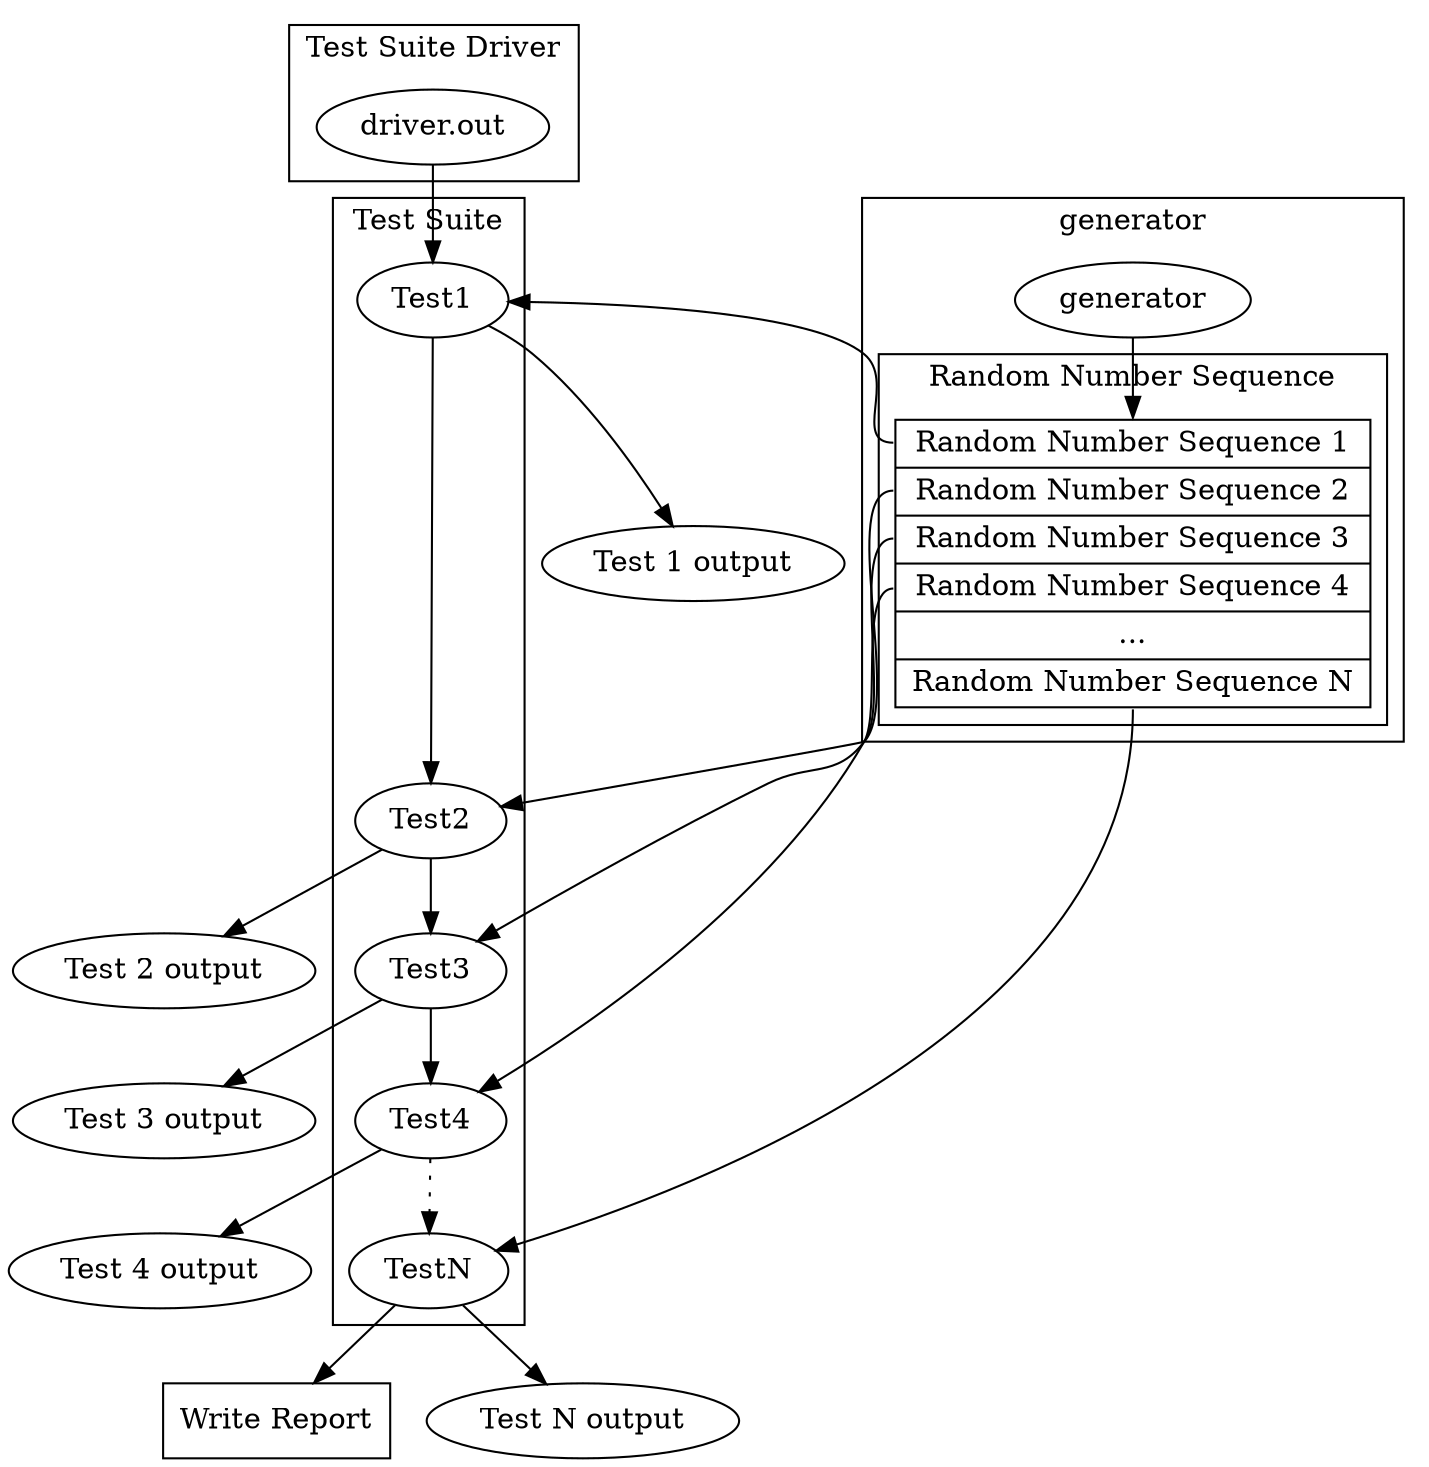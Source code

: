 digraph Testu1_serial {
  Report [ shape = box, label = "Write Report"];
  subgraph cluster_test_suite_driver{
    rank = source;
    label = "Test Suite Driver";
    "driver.out";
  }
  subgraph cluster_test_suite {
    label = "Test Suite";
    Test1;
    Test1 -> Test2
    Test2 -> Test3
    Test3 -> Test4
    Test4 -> TestN [ style = dotted ];
    }
    subgraph cluster_generator {
      label = "generator"
      generator [constraint = false] ;
      subgraph cluster_randomNumberSequence{
        label = "Random Number Sequence"
        node [shape = record]
        struct1 [ label = " { <randomNumberSeq1> Random Number Sequence 1 |
        <randomNumberSeq2> Random Number Sequence 2 |
        <randomNumberSeq3> Random Number Sequence 3 |
        <randomNumberSeq4> Random Number Sequence 4 |
        ... |
        <randomNumberSeqN> Random Number Sequence N } " ]
      }
  }
  newrank=true;
  { rank = same; generator; Test1;};
  "driver.out" -> Test1;
  struct1:randomNumberSeq1 -> Test1;
  struct1:randomNumberSeq2 -> Test2;
  struct1:randomNumberSeq3 -> Test3;
  struct1:randomNumberSeq4 -> Test4;
  struct1:randomNumberSeqN -> TestN;
  generator -> struct1:randomNumberSeq1;
  Test1 -> "Test 1 output"
  Test2 -> "Test 2 output"
  Test3 -> "Test 3 output"
  Test4 -> "Test 4 output"
  TestN -> "Test N output"
  TestN -> Report;
}
